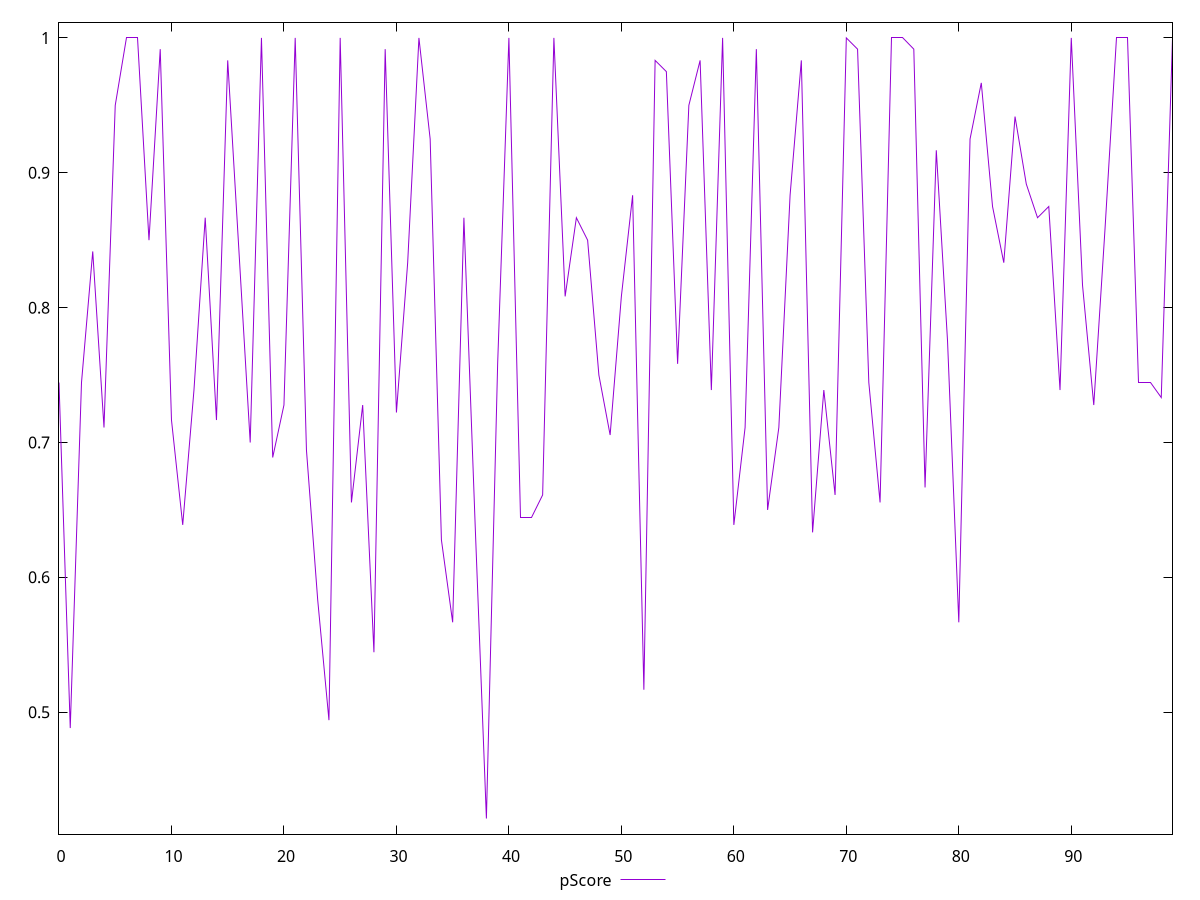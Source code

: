 reset

$pScore <<EOF
0 0.7444444444444445
1 0.48823529411764705
2 0.7444444444444445
3 0.8416666666666667
4 0.7111111111111111
5 0.95
6 1
7 1
8 0.85
9 0.9916666666666667
10 0.7166666666666667
11 0.6388888888888888
12 0.7388888888888889
13 0.8666666666666667
14 0.7166666666666667
15 0.9833333333333333
16 0.8416666666666667
17 0.7
18 1
19 0.6888888888888889
20 0.7277777777777777
21 1
22 0.6944444444444444
23 0.5833333333333334
24 0.49411764705882355
25 1
26 0.6555555555555556
27 0.7277777777777777
28 0.5444444444444445
29 0.9916666666666667
30 0.7222222222222222
31 0.8333333333333333
32 1
33 0.925
34 0.6277777777777778
35 0.5666666666666667
36 0.8666666666666667
37 0.6388888888888888
38 0.42117647058823526
39 0.7583333333333333
40 1
41 0.6444444444444445
42 0.6444444444444445
43 0.6611111111111111
44 1
45 0.8083333333333333
46 0.8666666666666667
47 0.85
48 0.75
49 0.7055555555555556
50 0.8083333333333333
51 0.8833333333333333
52 0.5166666666666666
53 0.9833333333333333
54 0.975
55 0.7583333333333333
56 0.95
57 0.9833333333333333
58 0.7388888888888889
59 1
60 0.6388888888888888
61 0.7111111111111111
62 0.9916666666666667
63 0.65
64 0.7111111111111111
65 0.8833333333333333
66 0.9833333333333333
67 0.6333333333333333
68 0.7388888888888889
69 0.6611111111111111
70 1
71 0.9916666666666667
72 0.7444444444444445
73 0.6555555555555556
74 1
75 1
76 0.9916666666666667
77 0.6666666666666666
78 0.9166666666666666
79 0.775
80 0.5666666666666667
81 0.925
82 0.9666666666666667
83 0.875
84 0.8333333333333333
85 0.9416666666666667
86 0.8916666666666666
87 0.8666666666666667
88 0.875
89 0.7388888888888889
90 1
91 0.8166666666666667
92 0.7277777777777777
93 0.8583333333333334
94 1
95 1
96 0.7444444444444445
97 0.7444444444444445
98 0.7333333333333333
99 1
EOF

set key outside below
set xrange [0:99]
set yrange [0.40959999999999996:1.0115764705882353]
set trange [0.40959999999999996:1.0115764705882353]
set terminal svg size 640, 500 enhanced background rgb 'white'
set output "report/report_00029_2021-02-24T13-36-40.390Z/uses-http2/samples/music/pScore/values.svg"

plot $pScore title "pScore" with line

reset
